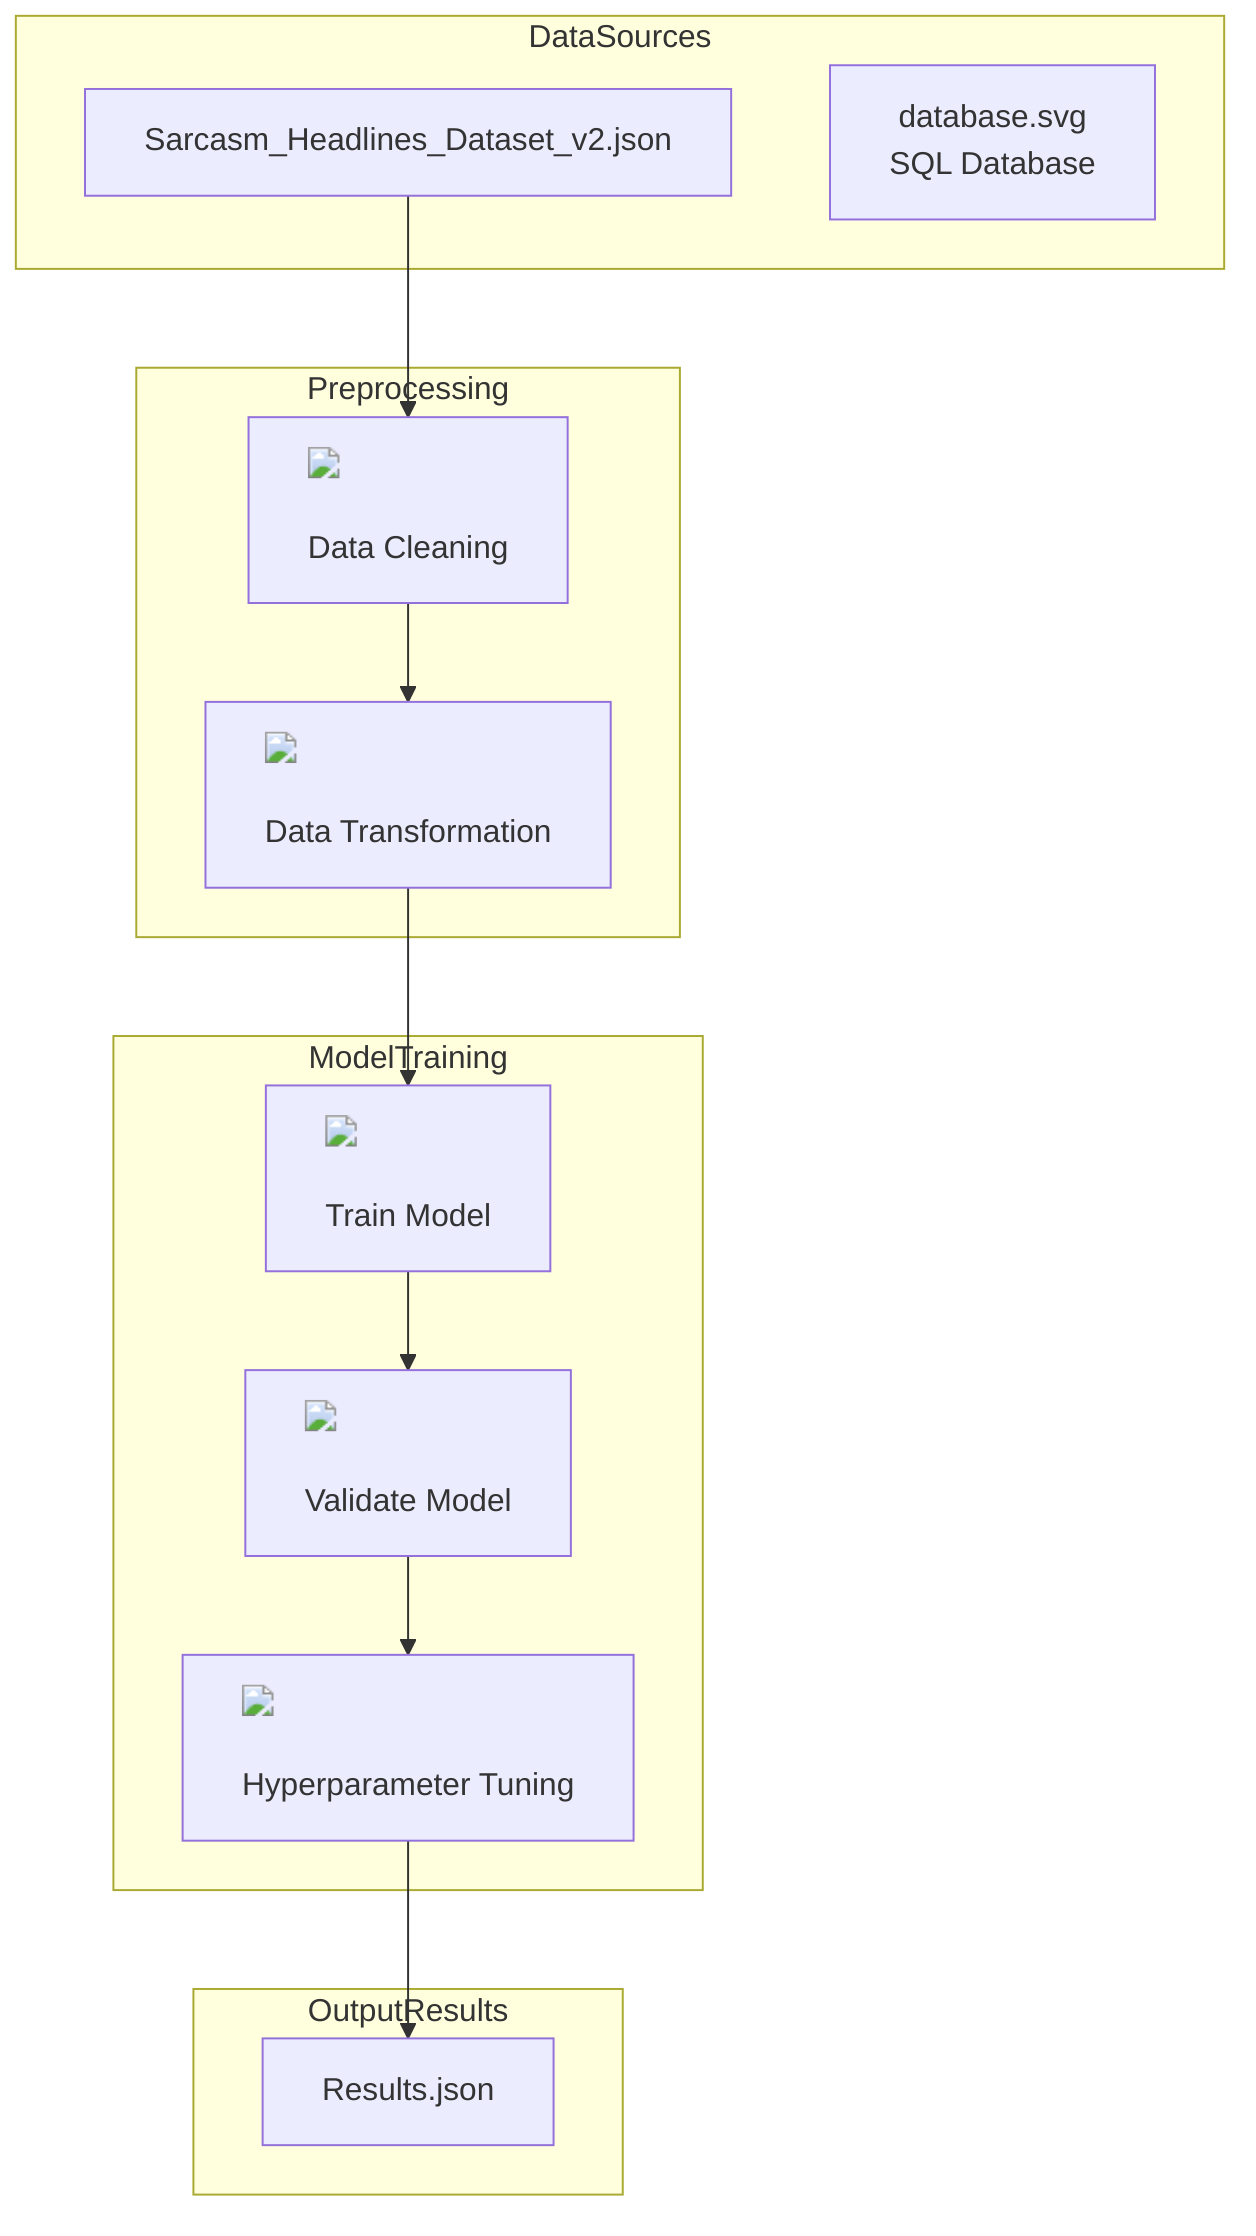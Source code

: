 flowchart TD
    subgraph DataSources
    DS1["Sarcasm_Headlines_Dataset_v2.json"]
    DS2["database.svg <br/> SQL Database"]
    end
    subgraph Preprocessing
    P1["<img src='dummy_plots/boxplot_template.svg'/> <br/> Data Cleaning"]
    P2["<img src='dummy_plots/hist_template.svg'/> <br/> Data Transformation"]
    end
    subgraph ModelTraining
    M1["<img src='dummy_plots/scatter_plot_template.svg'/> <br/> Train Model"]
    M2["<img src='dummy_plots/lineplot_template.svg'/> <br/> Validate Model"]
    M3["<img src='dummy_plots/barplot_template.svg'/> <br/> Hyperparameter Tuning"]
    end
    subgraph OutputResults
    O1["Results.json"]
    end

    DS1 --> P1 
    P1 --> P2 
    P2 --> M1 
    M1 --> M2 
    M2 --> M3 
    M3 --> O1